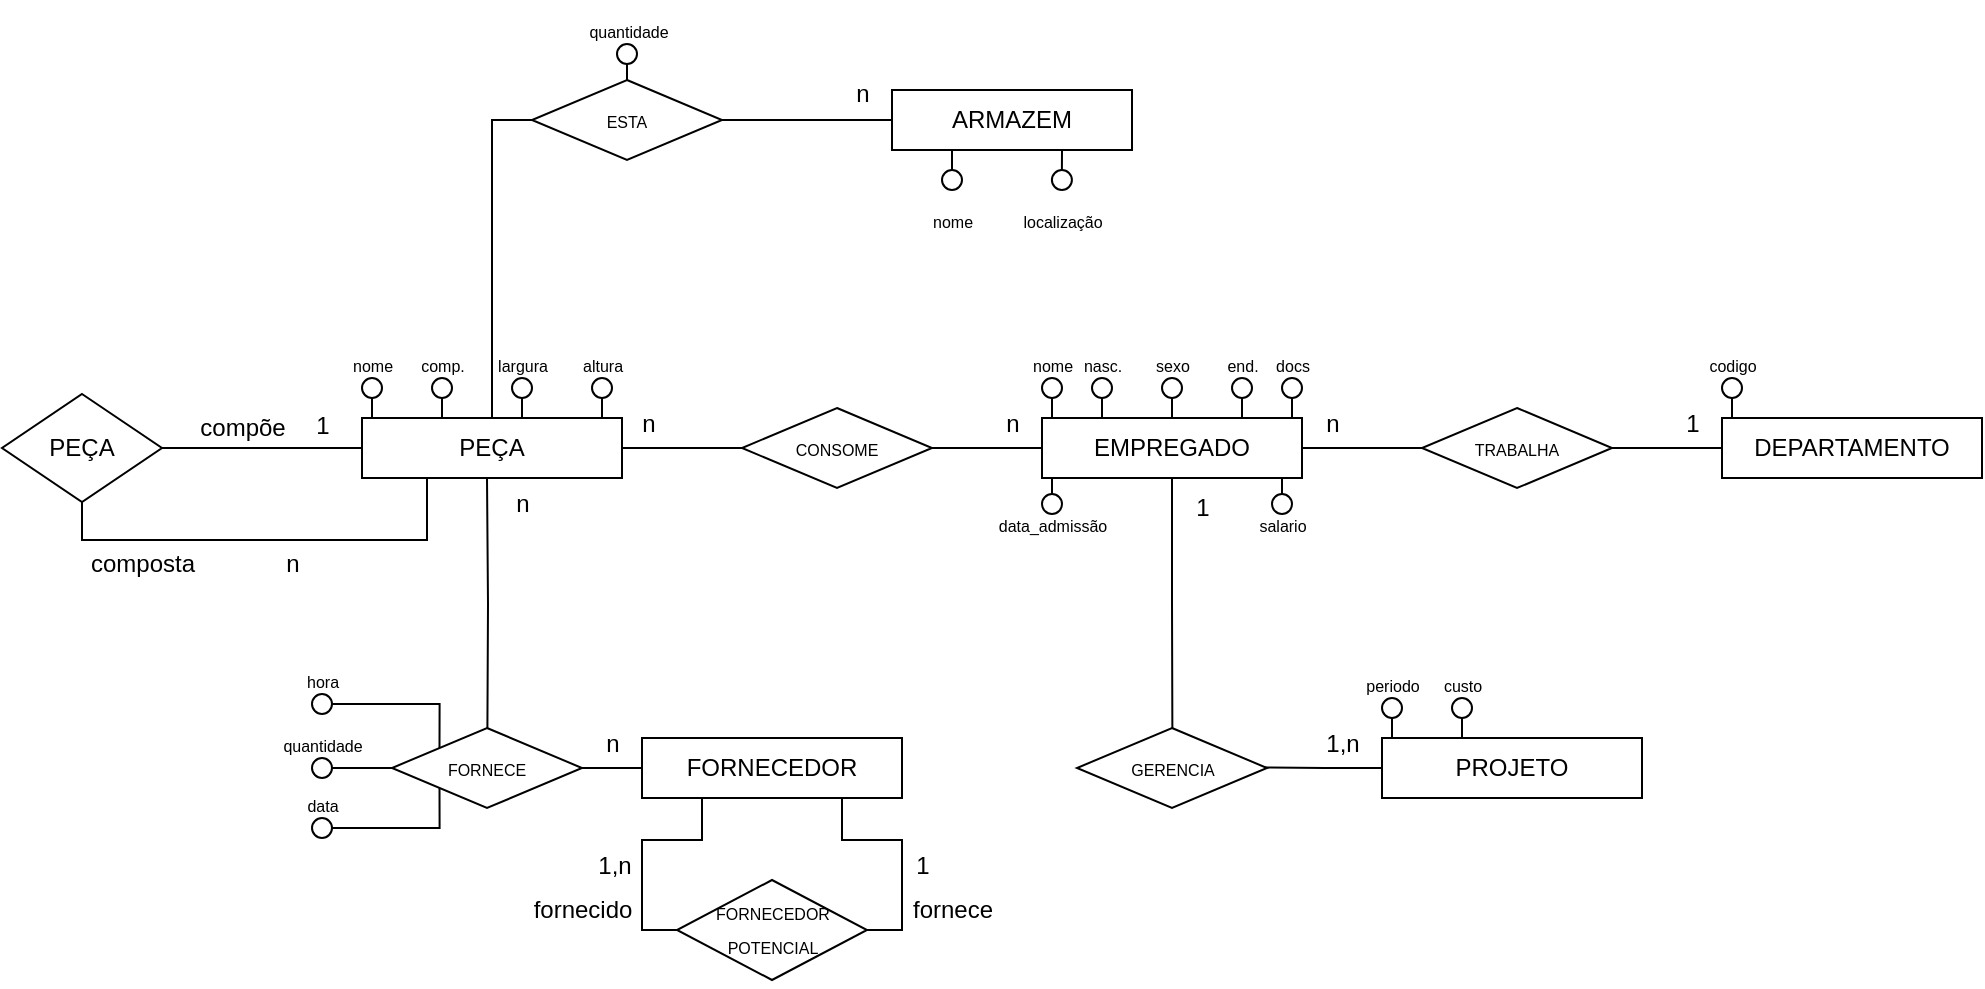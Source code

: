 <mxfile version="24.0.7" type="device">
  <diagram name="Página-1" id="oZNNonYrC4Blx-tNTsK6">
    <mxGraphModel dx="819" dy="446" grid="1" gridSize="10" guides="1" tooltips="1" connect="1" arrows="1" fold="1" page="1" pageScale="1" pageWidth="1169" pageHeight="827" math="0" shadow="0">
      <root>
        <mxCell id="0" />
        <mxCell id="1" parent="0" />
        <mxCell id="_yDDIeNhgwAIsd_Z6IYs-2" value="" style="ellipse;whiteSpace=wrap;html=1;aspect=fixed;" vertex="1" parent="1">
          <mxGeometry x="550" y="189" width="10" height="10" as="geometry" />
        </mxCell>
        <mxCell id="_yDDIeNhgwAIsd_Z6IYs-3" style="edgeStyle=orthogonalEdgeStyle;rounded=0;orthogonalLoop=1;jettySize=auto;html=1;entryX=0.038;entryY=0;entryDx=0;entryDy=0;entryPerimeter=0;endArrow=none;endFill=0;" edge="1" parent="1" source="_yDDIeNhgwAIsd_Z6IYs-2" target="_yDDIeNhgwAIsd_Z6IYs-14">
          <mxGeometry relative="1" as="geometry" />
        </mxCell>
        <mxCell id="_yDDIeNhgwAIsd_Z6IYs-4" value="&lt;font style=&quot;font-size: 8px;&quot;&gt;nome&lt;/font&gt;" style="text;html=1;align=center;verticalAlign=middle;resizable=0;points=[];autosize=1;strokeColor=none;fillColor=none;" vertex="1" parent="1">
          <mxGeometry x="535" y="167" width="40" height="30" as="geometry" />
        </mxCell>
        <mxCell id="_yDDIeNhgwAIsd_Z6IYs-5" value="" style="ellipse;whiteSpace=wrap;html=1;aspect=fixed;" vertex="1" parent="1">
          <mxGeometry x="575" y="189" width="10" height="10" as="geometry" />
        </mxCell>
        <mxCell id="_yDDIeNhgwAIsd_Z6IYs-6" style="edgeStyle=orthogonalEdgeStyle;rounded=0;orthogonalLoop=1;jettySize=auto;html=1;entryX=0.038;entryY=0;entryDx=0;entryDy=0;entryPerimeter=0;endArrow=none;endFill=0;" edge="1" parent="1" source="_yDDIeNhgwAIsd_Z6IYs-5">
          <mxGeometry relative="1" as="geometry">
            <mxPoint x="580" y="209" as="targetPoint" />
          </mxGeometry>
        </mxCell>
        <mxCell id="_yDDIeNhgwAIsd_Z6IYs-7" value="&lt;font style=&quot;font-size: 8px;&quot;&gt;nasc.&lt;/font&gt;" style="text;html=1;align=center;verticalAlign=middle;resizable=0;points=[];autosize=1;strokeColor=none;fillColor=none;" vertex="1" parent="1">
          <mxGeometry x="560" y="167" width="40" height="30" as="geometry" />
        </mxCell>
        <mxCell id="_yDDIeNhgwAIsd_Z6IYs-8" value="" style="ellipse;whiteSpace=wrap;html=1;aspect=fixed;" vertex="1" parent="1">
          <mxGeometry x="645" y="189" width="10" height="10" as="geometry" />
        </mxCell>
        <mxCell id="_yDDIeNhgwAIsd_Z6IYs-9" style="edgeStyle=orthogonalEdgeStyle;rounded=0;orthogonalLoop=1;jettySize=auto;html=1;entryX=0.038;entryY=0;entryDx=0;entryDy=0;entryPerimeter=0;endArrow=none;endFill=0;" edge="1" parent="1" source="_yDDIeNhgwAIsd_Z6IYs-8">
          <mxGeometry relative="1" as="geometry">
            <mxPoint x="650" y="209" as="targetPoint" />
          </mxGeometry>
        </mxCell>
        <mxCell id="_yDDIeNhgwAIsd_Z6IYs-10" value="&lt;font style=&quot;font-size: 8px;&quot;&gt;end.&lt;/font&gt;" style="text;html=1;align=center;verticalAlign=middle;resizable=0;points=[];autosize=1;strokeColor=none;fillColor=none;" vertex="1" parent="1">
          <mxGeometry x="630" y="167" width="40" height="30" as="geometry" />
        </mxCell>
        <mxCell id="_yDDIeNhgwAIsd_Z6IYs-11" value="" style="ellipse;whiteSpace=wrap;html=1;aspect=fixed;" vertex="1" parent="1">
          <mxGeometry x="670" y="189" width="10" height="10" as="geometry" />
        </mxCell>
        <mxCell id="_yDDIeNhgwAIsd_Z6IYs-12" style="edgeStyle=orthogonalEdgeStyle;rounded=0;orthogonalLoop=1;jettySize=auto;html=1;entryX=0.038;entryY=0;entryDx=0;entryDy=0;entryPerimeter=0;endArrow=none;endFill=0;" edge="1" parent="1" source="_yDDIeNhgwAIsd_Z6IYs-11">
          <mxGeometry relative="1" as="geometry">
            <mxPoint x="675" y="209" as="targetPoint" />
            <Array as="points">
              <mxPoint x="675" y="209" />
            </Array>
          </mxGeometry>
        </mxCell>
        <mxCell id="_yDDIeNhgwAIsd_Z6IYs-13" value="&lt;font style=&quot;font-size: 8px;&quot;&gt;docs&lt;/font&gt;" style="text;html=1;align=center;verticalAlign=middle;resizable=0;points=[];autosize=1;strokeColor=none;fillColor=none;" vertex="1" parent="1">
          <mxGeometry x="655" y="167" width="40" height="30" as="geometry" />
        </mxCell>
        <mxCell id="_yDDIeNhgwAIsd_Z6IYs-15" value="1" style="text;html=1;align=center;verticalAlign=middle;resizable=0;points=[];autosize=1;strokeColor=none;fillColor=none;" vertex="1" parent="1">
          <mxGeometry x="860" y="197" width="30" height="30" as="geometry" />
        </mxCell>
        <mxCell id="_yDDIeNhgwAIsd_Z6IYs-16" value="" style="ellipse;whiteSpace=wrap;html=1;aspect=fixed;" vertex="1" parent="1">
          <mxGeometry x="610" y="189" width="10" height="10" as="geometry" />
        </mxCell>
        <mxCell id="_yDDIeNhgwAIsd_Z6IYs-17" style="edgeStyle=orthogonalEdgeStyle;rounded=0;orthogonalLoop=1;jettySize=auto;html=1;entryX=0.038;entryY=0;entryDx=0;entryDy=0;entryPerimeter=0;endArrow=none;endFill=0;" edge="1" source="_yDDIeNhgwAIsd_Z6IYs-16" parent="1">
          <mxGeometry relative="1" as="geometry">
            <mxPoint x="615" y="209" as="targetPoint" />
          </mxGeometry>
        </mxCell>
        <mxCell id="_yDDIeNhgwAIsd_Z6IYs-18" value="&lt;font style=&quot;font-size: 8px;&quot;&gt;sexo&lt;/font&gt;" style="text;html=1;align=center;verticalAlign=middle;resizable=0;points=[];autosize=1;strokeColor=none;fillColor=none;" vertex="1" parent="1">
          <mxGeometry x="595" y="167" width="40" height="30" as="geometry" />
        </mxCell>
        <mxCell id="_yDDIeNhgwAIsd_Z6IYs-25" value="" style="ellipse;whiteSpace=wrap;html=1;aspect=fixed;" vertex="1" parent="1">
          <mxGeometry x="550" y="247" width="10" height="10" as="geometry" />
        </mxCell>
        <mxCell id="_yDDIeNhgwAIsd_Z6IYs-27" value="&lt;font style=&quot;font-size: 8px;&quot;&gt;data_admissão&lt;/font&gt;" style="text;html=1;align=center;verticalAlign=middle;resizable=0;points=[];autosize=1;strokeColor=none;fillColor=none;" vertex="1" parent="1">
          <mxGeometry x="515" y="247" width="80" height="30" as="geometry" />
        </mxCell>
        <mxCell id="_yDDIeNhgwAIsd_Z6IYs-28" style="edgeStyle=orthogonalEdgeStyle;rounded=0;orthogonalLoop=1;jettySize=auto;html=1;entryX=0.041;entryY=1;entryDx=0;entryDy=0;entryPerimeter=0;endArrow=none;endFill=0;" edge="1" parent="1" source="_yDDIeNhgwAIsd_Z6IYs-25" target="_yDDIeNhgwAIsd_Z6IYs-14">
          <mxGeometry relative="1" as="geometry" />
        </mxCell>
        <mxCell id="_yDDIeNhgwAIsd_Z6IYs-33" value="" style="ellipse;whiteSpace=wrap;html=1;aspect=fixed;" vertex="1" parent="1">
          <mxGeometry x="665" y="247" width="10" height="10" as="geometry" />
        </mxCell>
        <mxCell id="_yDDIeNhgwAIsd_Z6IYs-34" value="&lt;span style=&quot;font-size: 8px;&quot;&gt;salario&lt;/span&gt;" style="text;html=1;align=center;verticalAlign=middle;resizable=0;points=[];autosize=1;strokeColor=none;fillColor=none;" vertex="1" parent="1">
          <mxGeometry x="645" y="247" width="50" height="30" as="geometry" />
        </mxCell>
        <mxCell id="_yDDIeNhgwAIsd_Z6IYs-35" style="edgeStyle=orthogonalEdgeStyle;rounded=0;orthogonalLoop=1;jettySize=auto;html=1;entryX=0.041;entryY=1;entryDx=0;entryDy=0;entryPerimeter=0;endArrow=none;endFill=0;" edge="1" source="_yDDIeNhgwAIsd_Z6IYs-33" parent="1">
          <mxGeometry relative="1" as="geometry">
            <mxPoint x="670" y="239" as="targetPoint" />
          </mxGeometry>
        </mxCell>
        <mxCell id="_yDDIeNhgwAIsd_Z6IYs-36" value="" style="ellipse;whiteSpace=wrap;html=1;aspect=fixed;" vertex="1" parent="1">
          <mxGeometry x="720" y="349" width="10" height="10" as="geometry" />
        </mxCell>
        <mxCell id="_yDDIeNhgwAIsd_Z6IYs-37" style="edgeStyle=orthogonalEdgeStyle;rounded=0;orthogonalLoop=1;jettySize=auto;html=1;entryX=0.038;entryY=0;entryDx=0;entryDy=0;entryPerimeter=0;endArrow=none;endFill=0;" edge="1" parent="1" source="_yDDIeNhgwAIsd_Z6IYs-36" target="_yDDIeNhgwAIsd_Z6IYs-58">
          <mxGeometry relative="1" as="geometry" />
        </mxCell>
        <mxCell id="_yDDIeNhgwAIsd_Z6IYs-38" value="&lt;font style=&quot;font-size: 8px;&quot;&gt;periodo&lt;/font&gt;" style="text;html=1;align=center;verticalAlign=middle;resizable=0;points=[];autosize=1;strokeColor=none;fillColor=none;" vertex="1" parent="1">
          <mxGeometry x="700" y="327" width="50" height="30" as="geometry" />
        </mxCell>
        <mxCell id="_yDDIeNhgwAIsd_Z6IYs-49" value="" style="ellipse;whiteSpace=wrap;html=1;aspect=fixed;" vertex="1" parent="1">
          <mxGeometry x="755" y="349" width="10" height="10" as="geometry" />
        </mxCell>
        <mxCell id="_yDDIeNhgwAIsd_Z6IYs-50" style="edgeStyle=orthogonalEdgeStyle;rounded=0;orthogonalLoop=1;jettySize=auto;html=1;entryX=0.038;entryY=0;entryDx=0;entryDy=0;entryPerimeter=0;endArrow=none;endFill=0;" edge="1" parent="1" source="_yDDIeNhgwAIsd_Z6IYs-49">
          <mxGeometry relative="1" as="geometry">
            <mxPoint x="760" y="369" as="targetPoint" />
          </mxGeometry>
        </mxCell>
        <mxCell id="_yDDIeNhgwAIsd_Z6IYs-51" value="&lt;span style=&quot;font-size: 8px;&quot;&gt;custo&lt;/span&gt;" style="text;html=1;align=center;verticalAlign=middle;resizable=0;points=[];autosize=1;strokeColor=none;fillColor=none;" vertex="1" parent="1">
          <mxGeometry x="740" y="327" width="40" height="30" as="geometry" />
        </mxCell>
        <mxCell id="_yDDIeNhgwAIsd_Z6IYs-98" style="edgeStyle=orthogonalEdgeStyle;rounded=0;orthogonalLoop=1;jettySize=auto;html=1;entryX=0.971;entryY=0.494;entryDx=0;entryDy=0;entryPerimeter=0;endArrow=none;endFill=0;" edge="1" parent="1" source="_yDDIeNhgwAIsd_Z6IYs-58" target="_yDDIeNhgwAIsd_Z6IYs-96">
          <mxGeometry relative="1" as="geometry">
            <mxPoint x="665" y="384" as="targetPoint" />
          </mxGeometry>
        </mxCell>
        <mxCell id="_yDDIeNhgwAIsd_Z6IYs-58" value="PROJETO" style="rounded=0;whiteSpace=wrap;html=1;" vertex="1" parent="1">
          <mxGeometry x="720" y="369" width="130" height="30" as="geometry" />
        </mxCell>
        <mxCell id="_yDDIeNhgwAIsd_Z6IYs-82" value="" style="ellipse;whiteSpace=wrap;html=1;aspect=fixed;" vertex="1" parent="1">
          <mxGeometry x="890" y="189" width="10" height="10" as="geometry" />
        </mxCell>
        <mxCell id="_yDDIeNhgwAIsd_Z6IYs-83" style="edgeStyle=orthogonalEdgeStyle;rounded=0;orthogonalLoop=1;jettySize=auto;html=1;entryX=0.038;entryY=0;entryDx=0;entryDy=0;entryPerimeter=0;endArrow=none;endFill=0;" edge="1" parent="1" source="_yDDIeNhgwAIsd_Z6IYs-82" target="_yDDIeNhgwAIsd_Z6IYs-87">
          <mxGeometry relative="1" as="geometry" />
        </mxCell>
        <mxCell id="_yDDIeNhgwAIsd_Z6IYs-87" value="DEPARTAMENTO" style="rounded=0;whiteSpace=wrap;html=1;" vertex="1" parent="1">
          <mxGeometry x="890" y="209" width="130" height="30" as="geometry" />
        </mxCell>
        <mxCell id="_yDDIeNhgwAIsd_Z6IYs-88" value="&lt;span style=&quot;font-size: 8px;&quot;&gt;codigo&lt;/span&gt;" style="text;html=1;align=center;verticalAlign=middle;resizable=0;points=[];autosize=1;strokeColor=none;fillColor=none;" vertex="1" parent="1">
          <mxGeometry x="870" y="167" width="50" height="30" as="geometry" />
        </mxCell>
        <mxCell id="_yDDIeNhgwAIsd_Z6IYs-92" style="edgeStyle=orthogonalEdgeStyle;rounded=0;orthogonalLoop=1;jettySize=auto;html=1;endArrow=none;endFill=0;" edge="1" parent="1" source="_yDDIeNhgwAIsd_Z6IYs-89" target="_yDDIeNhgwAIsd_Z6IYs-87">
          <mxGeometry relative="1" as="geometry" />
        </mxCell>
        <mxCell id="_yDDIeNhgwAIsd_Z6IYs-89" value="&lt;font style=&quot;font-size: 8px;&quot;&gt;TRABALHA&lt;/font&gt;" style="rhombus;whiteSpace=wrap;html=1;" vertex="1" parent="1">
          <mxGeometry x="740" y="204" width="95" height="40" as="geometry" />
        </mxCell>
        <mxCell id="_yDDIeNhgwAIsd_Z6IYs-93" value="n" style="text;html=1;align=center;verticalAlign=middle;resizable=0;points=[];autosize=1;strokeColor=none;fillColor=none;" vertex="1" parent="1">
          <mxGeometry x="680" y="197" width="30" height="30" as="geometry" />
        </mxCell>
        <mxCell id="_yDDIeNhgwAIsd_Z6IYs-94" style="edgeStyle=orthogonalEdgeStyle;rounded=0;orthogonalLoop=1;jettySize=auto;html=1;entryX=0.992;entryY=0.498;entryDx=0;entryDy=0;entryPerimeter=0;endArrow=none;endFill=0;" edge="1" parent="1" source="_yDDIeNhgwAIsd_Z6IYs-89" target="_yDDIeNhgwAIsd_Z6IYs-14">
          <mxGeometry relative="1" as="geometry" />
        </mxCell>
        <mxCell id="_yDDIeNhgwAIsd_Z6IYs-95" style="edgeStyle=orthogonalEdgeStyle;rounded=0;orthogonalLoop=1;jettySize=auto;html=1;entryX=0.502;entryY=0.056;entryDx=0;entryDy=0;entryPerimeter=0;endArrow=none;endFill=0;" edge="1" parent="1" source="_yDDIeNhgwAIsd_Z6IYs-14" target="_yDDIeNhgwAIsd_Z6IYs-96">
          <mxGeometry relative="1" as="geometry">
            <mxPoint x="615" y="357" as="targetPoint" />
          </mxGeometry>
        </mxCell>
        <mxCell id="_yDDIeNhgwAIsd_Z6IYs-14" value="EMPREGADO" style="rounded=0;whiteSpace=wrap;html=1;" vertex="1" parent="1">
          <mxGeometry x="550" y="209" width="130" height="30" as="geometry" />
        </mxCell>
        <mxCell id="_yDDIeNhgwAIsd_Z6IYs-96" value="&lt;font style=&quot;font-size: 8px;&quot;&gt;GERENCIA&lt;/font&gt;" style="rhombus;whiteSpace=wrap;html=1;" vertex="1" parent="1">
          <mxGeometry x="567.5" y="364" width="95" height="40" as="geometry" />
        </mxCell>
        <mxCell id="_yDDIeNhgwAIsd_Z6IYs-99" value="1,n" style="text;html=1;align=center;verticalAlign=middle;resizable=0;points=[];autosize=1;strokeColor=none;fillColor=none;" vertex="1" parent="1">
          <mxGeometry x="680" y="357" width="40" height="30" as="geometry" />
        </mxCell>
        <mxCell id="_yDDIeNhgwAIsd_Z6IYs-100" value="1" style="text;html=1;align=center;verticalAlign=middle;resizable=0;points=[];autosize=1;strokeColor=none;fillColor=none;" vertex="1" parent="1">
          <mxGeometry x="615" y="239" width="30" height="30" as="geometry" />
        </mxCell>
        <mxCell id="_yDDIeNhgwAIsd_Z6IYs-102" value="" style="ellipse;whiteSpace=wrap;html=1;aspect=fixed;" vertex="1" parent="1">
          <mxGeometry x="210" y="189" width="10" height="10" as="geometry" />
        </mxCell>
        <mxCell id="_yDDIeNhgwAIsd_Z6IYs-103" style="edgeStyle=orthogonalEdgeStyle;rounded=0;orthogonalLoop=1;jettySize=auto;html=1;entryX=0.038;entryY=0;entryDx=0;entryDy=0;entryPerimeter=0;endArrow=none;endFill=0;" edge="1" parent="1" source="_yDDIeNhgwAIsd_Z6IYs-102" target="_yDDIeNhgwAIsd_Z6IYs-104">
          <mxGeometry relative="1" as="geometry" />
        </mxCell>
        <mxCell id="_yDDIeNhgwAIsd_Z6IYs-105" value="&lt;span style=&quot;font-size: 8px;&quot;&gt;nome&lt;/span&gt;" style="text;html=1;align=center;verticalAlign=middle;resizable=0;points=[];autosize=1;strokeColor=none;fillColor=none;" vertex="1" parent="1">
          <mxGeometry x="195" y="167" width="40" height="30" as="geometry" />
        </mxCell>
        <mxCell id="_yDDIeNhgwAIsd_Z6IYs-188" style="edgeStyle=orthogonalEdgeStyle;rounded=0;orthogonalLoop=1;jettySize=auto;html=1;entryX=0;entryY=0.5;entryDx=0;entryDy=0;endArrow=none;endFill=0;" edge="1" parent="1" source="_yDDIeNhgwAIsd_Z6IYs-109" target="_yDDIeNhgwAIsd_Z6IYs-186">
          <mxGeometry relative="1" as="geometry">
            <Array as="points">
              <mxPoint x="380" y="420" />
              <mxPoint x="350" y="420" />
              <mxPoint x="350" y="465" />
            </Array>
          </mxGeometry>
        </mxCell>
        <mxCell id="_yDDIeNhgwAIsd_Z6IYs-189" style="edgeStyle=orthogonalEdgeStyle;rounded=0;orthogonalLoop=1;jettySize=auto;html=1;entryX=1;entryY=0.5;entryDx=0;entryDy=0;endArrow=none;endFill=0;" edge="1" parent="1" source="_yDDIeNhgwAIsd_Z6IYs-109" target="_yDDIeNhgwAIsd_Z6IYs-186">
          <mxGeometry relative="1" as="geometry">
            <Array as="points">
              <mxPoint x="450" y="420" />
              <mxPoint x="480" y="420" />
              <mxPoint x="480" y="465" />
            </Array>
          </mxGeometry>
        </mxCell>
        <mxCell id="_yDDIeNhgwAIsd_Z6IYs-109" value="FORNECEDOR" style="rounded=0;whiteSpace=wrap;html=1;" vertex="1" parent="1">
          <mxGeometry x="350" y="369" width="130" height="30" as="geometry" />
        </mxCell>
        <mxCell id="_yDDIeNhgwAIsd_Z6IYs-111" style="edgeStyle=orthogonalEdgeStyle;rounded=0;orthogonalLoop=1;jettySize=auto;html=1;endArrow=none;endFill=0;" edge="1" parent="1" source="_yDDIeNhgwAIsd_Z6IYs-112">
          <mxGeometry relative="1" as="geometry">
            <mxPoint x="550" y="224" as="targetPoint" />
          </mxGeometry>
        </mxCell>
        <mxCell id="_yDDIeNhgwAIsd_Z6IYs-112" value="&lt;font style=&quot;font-size: 8px;&quot;&gt;CONSOME&lt;/font&gt;" style="rhombus;whiteSpace=wrap;html=1;" vertex="1" parent="1">
          <mxGeometry x="400" y="204" width="95" height="40" as="geometry" />
        </mxCell>
        <mxCell id="_yDDIeNhgwAIsd_Z6IYs-113" style="edgeStyle=orthogonalEdgeStyle;rounded=0;orthogonalLoop=1;jettySize=auto;html=1;endArrow=none;endFill=0;" edge="1" parent="1" source="_yDDIeNhgwAIsd_Z6IYs-112">
          <mxGeometry relative="1" as="geometry">
            <mxPoint x="340" y="224" as="targetPoint" />
          </mxGeometry>
        </mxCell>
        <mxCell id="_yDDIeNhgwAIsd_Z6IYs-114" value="" style="ellipse;whiteSpace=wrap;html=1;aspect=fixed;" vertex="1" parent="1">
          <mxGeometry x="245" y="189" width="10" height="10" as="geometry" />
        </mxCell>
        <mxCell id="_yDDIeNhgwAIsd_Z6IYs-115" style="edgeStyle=orthogonalEdgeStyle;rounded=0;orthogonalLoop=1;jettySize=auto;html=1;entryX=0.038;entryY=0;entryDx=0;entryDy=0;entryPerimeter=0;endArrow=none;endFill=0;" edge="1" source="_yDDIeNhgwAIsd_Z6IYs-114" parent="1">
          <mxGeometry relative="1" as="geometry">
            <mxPoint x="250" y="209" as="targetPoint" />
          </mxGeometry>
        </mxCell>
        <mxCell id="_yDDIeNhgwAIsd_Z6IYs-116" value="&lt;span style=&quot;font-size: 8px;&quot;&gt;comp.&lt;/span&gt;" style="text;html=1;align=center;verticalAlign=middle;resizable=0;points=[];autosize=1;strokeColor=none;fillColor=none;" vertex="1" parent="1">
          <mxGeometry x="225" y="167" width="50" height="30" as="geometry" />
        </mxCell>
        <mxCell id="_yDDIeNhgwAIsd_Z6IYs-120" value="" style="ellipse;whiteSpace=wrap;html=1;aspect=fixed;" vertex="1" parent="1">
          <mxGeometry x="285" y="189" width="10" height="10" as="geometry" />
        </mxCell>
        <mxCell id="_yDDIeNhgwAIsd_Z6IYs-121" style="edgeStyle=orthogonalEdgeStyle;rounded=0;orthogonalLoop=1;jettySize=auto;html=1;entryX=0.038;entryY=0;entryDx=0;entryDy=0;entryPerimeter=0;endArrow=none;endFill=0;" edge="1" source="_yDDIeNhgwAIsd_Z6IYs-120" parent="1">
          <mxGeometry relative="1" as="geometry">
            <mxPoint x="290" y="209" as="targetPoint" />
          </mxGeometry>
        </mxCell>
        <mxCell id="_yDDIeNhgwAIsd_Z6IYs-122" value="&lt;font style=&quot;font-size: 8px;&quot;&gt;largura&lt;/font&gt;" style="text;html=1;align=center;verticalAlign=middle;resizable=0;points=[];autosize=1;strokeColor=none;fillColor=none;" vertex="1" parent="1">
          <mxGeometry x="265" y="167" width="50" height="30" as="geometry" />
        </mxCell>
        <mxCell id="_yDDIeNhgwAIsd_Z6IYs-123" value="" style="ellipse;whiteSpace=wrap;html=1;aspect=fixed;" vertex="1" parent="1">
          <mxGeometry x="325" y="189" width="10" height="10" as="geometry" />
        </mxCell>
        <mxCell id="_yDDIeNhgwAIsd_Z6IYs-124" style="edgeStyle=orthogonalEdgeStyle;rounded=0;orthogonalLoop=1;jettySize=auto;html=1;entryX=0.038;entryY=0;entryDx=0;entryDy=0;entryPerimeter=0;endArrow=none;endFill=0;" edge="1" source="_yDDIeNhgwAIsd_Z6IYs-123" parent="1">
          <mxGeometry relative="1" as="geometry">
            <mxPoint x="330" y="209" as="targetPoint" />
          </mxGeometry>
        </mxCell>
        <mxCell id="_yDDIeNhgwAIsd_Z6IYs-125" value="&lt;font style=&quot;font-size: 8px;&quot;&gt;altura&lt;/font&gt;" style="text;html=1;align=center;verticalAlign=middle;resizable=0;points=[];autosize=1;strokeColor=none;fillColor=none;" vertex="1" parent="1">
          <mxGeometry x="310" y="167" width="40" height="30" as="geometry" />
        </mxCell>
        <mxCell id="_yDDIeNhgwAIsd_Z6IYs-155" style="edgeStyle=orthogonalEdgeStyle;rounded=0;orthogonalLoop=1;jettySize=auto;html=1;entryX=0;entryY=0.5;entryDx=0;entryDy=0;endArrow=none;endFill=0;" edge="1" parent="1" source="_yDDIeNhgwAIsd_Z6IYs-104" target="_yDDIeNhgwAIsd_Z6IYs-154">
          <mxGeometry relative="1" as="geometry" />
        </mxCell>
        <mxCell id="_yDDIeNhgwAIsd_Z6IYs-104" value="PEÇA" style="rounded=0;whiteSpace=wrap;html=1;" vertex="1" parent="1">
          <mxGeometry x="210" y="209" width="130" height="30" as="geometry" />
        </mxCell>
        <mxCell id="_yDDIeNhgwAIsd_Z6IYs-129" style="edgeStyle=orthogonalEdgeStyle;rounded=0;orthogonalLoop=1;jettySize=auto;html=1;entryX=0.971;entryY=0.494;entryDx=0;entryDy=0;entryPerimeter=0;endArrow=none;endFill=0;exitX=0;exitY=0.5;exitDx=0;exitDy=0;" edge="1" parent="1" target="_yDDIeNhgwAIsd_Z6IYs-131" source="_yDDIeNhgwAIsd_Z6IYs-109">
          <mxGeometry relative="1" as="geometry">
            <mxPoint x="322.5" y="384" as="targetPoint" />
            <mxPoint x="377.5" y="384" as="sourcePoint" />
          </mxGeometry>
        </mxCell>
        <mxCell id="_yDDIeNhgwAIsd_Z6IYs-130" style="edgeStyle=orthogonalEdgeStyle;rounded=0;orthogonalLoop=1;jettySize=auto;html=1;entryX=0.502;entryY=0.056;entryDx=0;entryDy=0;entryPerimeter=0;endArrow=none;endFill=0;" edge="1" parent="1" target="_yDDIeNhgwAIsd_Z6IYs-131">
          <mxGeometry relative="1" as="geometry">
            <mxPoint x="272.5" y="357" as="targetPoint" />
            <mxPoint x="272.5" y="239" as="sourcePoint" />
          </mxGeometry>
        </mxCell>
        <mxCell id="_yDDIeNhgwAIsd_Z6IYs-131" value="&lt;font style=&quot;font-size: 8px;&quot;&gt;FORNECE&lt;/font&gt;" style="rhombus;whiteSpace=wrap;html=1;" vertex="1" parent="1">
          <mxGeometry x="225" y="364" width="95" height="40" as="geometry" />
        </mxCell>
        <mxCell id="_yDDIeNhgwAIsd_Z6IYs-134" value="n" style="text;html=1;align=center;verticalAlign=middle;resizable=0;points=[];autosize=1;strokeColor=none;fillColor=none;" vertex="1" parent="1">
          <mxGeometry x="320" y="357" width="30" height="30" as="geometry" />
        </mxCell>
        <mxCell id="_yDDIeNhgwAIsd_Z6IYs-135" value="n" style="text;html=1;align=center;verticalAlign=middle;resizable=0;points=[];autosize=1;strokeColor=none;fillColor=none;" vertex="1" parent="1">
          <mxGeometry x="275" y="237" width="30" height="30" as="geometry" />
        </mxCell>
        <mxCell id="_yDDIeNhgwAIsd_Z6IYs-137" value="" style="ellipse;whiteSpace=wrap;html=1;aspect=fixed;" vertex="1" parent="1">
          <mxGeometry x="185" y="379" width="10" height="10" as="geometry" />
        </mxCell>
        <mxCell id="_yDDIeNhgwAIsd_Z6IYs-138" style="edgeStyle=orthogonalEdgeStyle;rounded=0;orthogonalLoop=1;jettySize=auto;html=1;entryX=0;entryY=0.5;entryDx=0;entryDy=0;endArrow=none;endFill=0;" edge="1" source="_yDDIeNhgwAIsd_Z6IYs-137" parent="1" target="_yDDIeNhgwAIsd_Z6IYs-131">
          <mxGeometry relative="1" as="geometry">
            <mxPoint x="200" y="391" as="targetPoint" />
          </mxGeometry>
        </mxCell>
        <mxCell id="_yDDIeNhgwAIsd_Z6IYs-139" value="&lt;span style=&quot;font-size: 8px;&quot;&gt;quantidade&lt;/span&gt;" style="text;html=1;align=center;verticalAlign=middle;resizable=0;points=[];autosize=1;strokeColor=none;fillColor=none;" vertex="1" parent="1">
          <mxGeometry x="160" y="357" width="60" height="30" as="geometry" />
        </mxCell>
        <mxCell id="_yDDIeNhgwAIsd_Z6IYs-140" value="" style="ellipse;whiteSpace=wrap;html=1;aspect=fixed;" vertex="1" parent="1">
          <mxGeometry x="185" y="409" width="10" height="10" as="geometry" />
        </mxCell>
        <mxCell id="_yDDIeNhgwAIsd_Z6IYs-141" style="edgeStyle=orthogonalEdgeStyle;rounded=0;orthogonalLoop=1;jettySize=auto;html=1;entryX=0;entryY=1;entryDx=0;entryDy=0;endArrow=none;endFill=0;" edge="1" parent="1" source="_yDDIeNhgwAIsd_Z6IYs-140" target="_yDDIeNhgwAIsd_Z6IYs-131">
          <mxGeometry relative="1" as="geometry">
            <mxPoint x="225" y="414" as="targetPoint" />
            <Array as="points">
              <mxPoint x="249" y="414" />
            </Array>
          </mxGeometry>
        </mxCell>
        <mxCell id="_yDDIeNhgwAIsd_Z6IYs-142" value="&lt;span style=&quot;font-size: 8px;&quot;&gt;data&lt;/span&gt;" style="text;html=1;align=center;verticalAlign=middle;resizable=0;points=[];autosize=1;strokeColor=none;fillColor=none;" vertex="1" parent="1">
          <mxGeometry x="170" y="387" width="40" height="30" as="geometry" />
        </mxCell>
        <mxCell id="_yDDIeNhgwAIsd_Z6IYs-143" value="" style="ellipse;whiteSpace=wrap;html=1;aspect=fixed;" vertex="1" parent="1">
          <mxGeometry x="185" y="347" width="10" height="10" as="geometry" />
        </mxCell>
        <mxCell id="_yDDIeNhgwAIsd_Z6IYs-144" style="edgeStyle=orthogonalEdgeStyle;rounded=0;orthogonalLoop=1;jettySize=auto;html=1;entryX=0;entryY=0;entryDx=0;entryDy=0;endArrow=none;endFill=0;" edge="1" parent="1" source="_yDDIeNhgwAIsd_Z6IYs-143" target="_yDDIeNhgwAIsd_Z6IYs-131">
          <mxGeometry relative="1" as="geometry">
            <mxPoint x="225" y="352" as="targetPoint" />
            <Array as="points">
              <mxPoint x="249" y="352" />
            </Array>
          </mxGeometry>
        </mxCell>
        <mxCell id="_yDDIeNhgwAIsd_Z6IYs-145" value="&lt;span style=&quot;font-size: 8px;&quot;&gt;hora&lt;/span&gt;" style="text;html=1;align=center;verticalAlign=middle;resizable=0;points=[];autosize=1;strokeColor=none;fillColor=none;" vertex="1" parent="1">
          <mxGeometry x="170" y="325" width="40" height="30" as="geometry" />
        </mxCell>
        <mxCell id="_yDDIeNhgwAIsd_Z6IYs-148" style="edgeStyle=orthogonalEdgeStyle;rounded=0;orthogonalLoop=1;jettySize=auto;html=1;entryX=0;entryY=0.5;entryDx=0;entryDy=0;endArrow=none;endFill=0;" edge="1" parent="1" source="_yDDIeNhgwAIsd_Z6IYs-146" target="_yDDIeNhgwAIsd_Z6IYs-104">
          <mxGeometry relative="1" as="geometry" />
        </mxCell>
        <mxCell id="_yDDIeNhgwAIsd_Z6IYs-150" style="edgeStyle=orthogonalEdgeStyle;rounded=0;orthogonalLoop=1;jettySize=auto;html=1;entryX=0.25;entryY=1;entryDx=0;entryDy=0;endArrow=none;endFill=0;exitX=0.5;exitY=1;exitDx=0;exitDy=0;" edge="1" parent="1" source="_yDDIeNhgwAIsd_Z6IYs-146" target="_yDDIeNhgwAIsd_Z6IYs-104">
          <mxGeometry relative="1" as="geometry">
            <Array as="points">
              <mxPoint x="70" y="270" />
              <mxPoint x="242" y="270" />
            </Array>
          </mxGeometry>
        </mxCell>
        <mxCell id="_yDDIeNhgwAIsd_Z6IYs-146" value="PEÇA" style="rhombus;whiteSpace=wrap;html=1;" vertex="1" parent="1">
          <mxGeometry x="30" y="197" width="80" height="54" as="geometry" />
        </mxCell>
        <mxCell id="_yDDIeNhgwAIsd_Z6IYs-151" value="compõe" style="text;html=1;align=center;verticalAlign=middle;resizable=0;points=[];autosize=1;strokeColor=none;fillColor=none;" vertex="1" parent="1">
          <mxGeometry x="115" y="199" width="70" height="30" as="geometry" />
        </mxCell>
        <mxCell id="_yDDIeNhgwAIsd_Z6IYs-152" value="composta" style="text;html=1;align=center;verticalAlign=middle;resizable=0;points=[];autosize=1;strokeColor=none;fillColor=none;" vertex="1" parent="1">
          <mxGeometry x="60" y="267" width="80" height="30" as="geometry" />
        </mxCell>
        <mxCell id="_yDDIeNhgwAIsd_Z6IYs-164" style="edgeStyle=orthogonalEdgeStyle;rounded=0;orthogonalLoop=1;jettySize=auto;html=1;endArrow=none;endFill=0;" edge="1" parent="1" source="_yDDIeNhgwAIsd_Z6IYs-154" target="_yDDIeNhgwAIsd_Z6IYs-157">
          <mxGeometry relative="1" as="geometry" />
        </mxCell>
        <mxCell id="_yDDIeNhgwAIsd_Z6IYs-157" value="ARMAZEM" style="rounded=0;whiteSpace=wrap;html=1;" vertex="1" parent="1">
          <mxGeometry x="475.0" y="45" width="120" height="30" as="geometry" />
        </mxCell>
        <mxCell id="_yDDIeNhgwAIsd_Z6IYs-158" value="" style="ellipse;whiteSpace=wrap;html=1;aspect=fixed;" vertex="1" parent="1">
          <mxGeometry x="500.0" y="85" width="10" height="10" as="geometry" />
        </mxCell>
        <mxCell id="_yDDIeNhgwAIsd_Z6IYs-159" style="edgeStyle=orthogonalEdgeStyle;rounded=0;orthogonalLoop=1;jettySize=auto;html=1;endArrow=none;endFill=0;" edge="1" parent="1" source="_yDDIeNhgwAIsd_Z6IYs-158">
          <mxGeometry relative="1" as="geometry">
            <mxPoint x="494.95" y="75" as="targetPoint" />
            <Array as="points">
              <mxPoint x="504.95" y="75" />
            </Array>
          </mxGeometry>
        </mxCell>
        <mxCell id="_yDDIeNhgwAIsd_Z6IYs-160" value="&lt;font style=&quot;font-size: 8px;&quot;&gt;nome&lt;/font&gt;" style="text;html=1;align=center;verticalAlign=middle;resizable=0;points=[];autosize=1;strokeColor=none;fillColor=none;" vertex="1" parent="1">
          <mxGeometry x="485.0" y="95" width="40" height="30" as="geometry" />
        </mxCell>
        <mxCell id="_yDDIeNhgwAIsd_Z6IYs-161" value="" style="ellipse;whiteSpace=wrap;html=1;aspect=fixed;" vertex="1" parent="1">
          <mxGeometry x="554.95" y="85" width="10" height="10" as="geometry" />
        </mxCell>
        <mxCell id="_yDDIeNhgwAIsd_Z6IYs-162" style="edgeStyle=orthogonalEdgeStyle;rounded=0;orthogonalLoop=1;jettySize=auto;html=1;endArrow=none;endFill=0;" edge="1" parent="1" source="_yDDIeNhgwAIsd_Z6IYs-161">
          <mxGeometry relative="1" as="geometry">
            <mxPoint x="549.9" y="75" as="targetPoint" />
            <Array as="points">
              <mxPoint x="559.95" y="75" />
            </Array>
          </mxGeometry>
        </mxCell>
        <mxCell id="_yDDIeNhgwAIsd_Z6IYs-163" value="&lt;font style=&quot;font-size: 8px;&quot;&gt;localização&lt;/font&gt;" style="text;html=1;align=center;verticalAlign=middle;resizable=0;points=[];autosize=1;strokeColor=none;fillColor=none;" vertex="1" parent="1">
          <mxGeometry x="529.95" y="95" width="60" height="30" as="geometry" />
        </mxCell>
        <mxCell id="_yDDIeNhgwAIsd_Z6IYs-169" value="" style="ellipse;whiteSpace=wrap;html=1;aspect=fixed;" vertex="1" parent="1">
          <mxGeometry x="337.5" y="22" width="10" height="10" as="geometry" />
        </mxCell>
        <mxCell id="_yDDIeNhgwAIsd_Z6IYs-170" style="edgeStyle=orthogonalEdgeStyle;rounded=0;orthogonalLoop=1;jettySize=auto;html=1;entryX=0.038;entryY=0;entryDx=0;entryDy=0;entryPerimeter=0;endArrow=none;endFill=0;" edge="1" source="_yDDIeNhgwAIsd_Z6IYs-169" parent="1">
          <mxGeometry relative="1" as="geometry">
            <mxPoint x="342.5" y="42" as="targetPoint" />
          </mxGeometry>
        </mxCell>
        <mxCell id="_yDDIeNhgwAIsd_Z6IYs-171" value="&lt;font style=&quot;font-size: 8px;&quot;&gt;quantidade&lt;/font&gt;" style="text;html=1;align=center;verticalAlign=middle;resizable=0;points=[];autosize=1;strokeColor=none;fillColor=none;" vertex="1" parent="1">
          <mxGeometry x="312.5" width="60" height="30" as="geometry" />
        </mxCell>
        <mxCell id="_yDDIeNhgwAIsd_Z6IYs-154" value="&lt;font style=&quot;font-size: 8px;&quot;&gt;ESTA&lt;/font&gt;" style="rhombus;whiteSpace=wrap;html=1;" vertex="1" parent="1">
          <mxGeometry x="295" y="40" width="95" height="40" as="geometry" />
        </mxCell>
        <mxCell id="_yDDIeNhgwAIsd_Z6IYs-172" value="n" style="text;html=1;align=center;verticalAlign=middle;resizable=0;points=[];autosize=1;strokeColor=none;fillColor=none;" vertex="1" parent="1">
          <mxGeometry x="337.5" y="197" width="30" height="30" as="geometry" />
        </mxCell>
        <mxCell id="_yDDIeNhgwAIsd_Z6IYs-173" value="n" style="text;html=1;align=center;verticalAlign=middle;resizable=0;points=[];autosize=1;strokeColor=none;fillColor=none;" vertex="1" parent="1">
          <mxGeometry x="520" y="197" width="30" height="30" as="geometry" />
        </mxCell>
        <mxCell id="_yDDIeNhgwAIsd_Z6IYs-174" value="n" style="text;html=1;align=center;verticalAlign=middle;resizable=0;points=[];autosize=1;strokeColor=none;fillColor=none;" vertex="1" parent="1">
          <mxGeometry x="445" y="32" width="30" height="30" as="geometry" />
        </mxCell>
        <mxCell id="_yDDIeNhgwAIsd_Z6IYs-176" value="n" style="text;html=1;align=center;verticalAlign=middle;resizable=0;points=[];autosize=1;strokeColor=none;fillColor=none;" vertex="1" parent="1">
          <mxGeometry x="160" y="267" width="30" height="30" as="geometry" />
        </mxCell>
        <mxCell id="_yDDIeNhgwAIsd_Z6IYs-177" value="1" style="text;html=1;align=center;verticalAlign=middle;resizable=0;points=[];autosize=1;strokeColor=none;fillColor=none;" vertex="1" parent="1">
          <mxGeometry x="175" y="198" width="30" height="30" as="geometry" />
        </mxCell>
        <mxCell id="_yDDIeNhgwAIsd_Z6IYs-186" value="&lt;p style=&quot;line-height: 120%;&quot;&gt;&lt;span style=&quot;font-size: 8px;&quot;&gt;FORNECEDOR POTENCIAL&lt;/span&gt;&lt;/p&gt;" style="rhombus;whiteSpace=wrap;html=1;" vertex="1" parent="1">
          <mxGeometry x="367.5" y="440" width="95" height="50" as="geometry" />
        </mxCell>
        <mxCell id="_yDDIeNhgwAIsd_Z6IYs-190" value="1" style="text;html=1;align=center;verticalAlign=middle;resizable=0;points=[];autosize=1;strokeColor=none;fillColor=none;" vertex="1" parent="1">
          <mxGeometry x="475" y="418" width="30" height="30" as="geometry" />
        </mxCell>
        <mxCell id="_yDDIeNhgwAIsd_Z6IYs-191" value="1,n" style="text;html=1;align=center;verticalAlign=middle;resizable=0;points=[];autosize=1;strokeColor=none;fillColor=none;" vertex="1" parent="1">
          <mxGeometry x="316" y="418" width="40" height="30" as="geometry" />
        </mxCell>
        <mxCell id="_yDDIeNhgwAIsd_Z6IYs-192" value="fornece" style="text;html=1;align=center;verticalAlign=middle;resizable=0;points=[];autosize=1;strokeColor=none;fillColor=none;" vertex="1" parent="1">
          <mxGeometry x="475" y="440" width="60" height="30" as="geometry" />
        </mxCell>
        <mxCell id="_yDDIeNhgwAIsd_Z6IYs-193" value="fornecido" style="text;html=1;align=center;verticalAlign=middle;resizable=0;points=[];autosize=1;strokeColor=none;fillColor=none;" vertex="1" parent="1">
          <mxGeometry x="285" y="440" width="70" height="30" as="geometry" />
        </mxCell>
      </root>
    </mxGraphModel>
  </diagram>
</mxfile>
